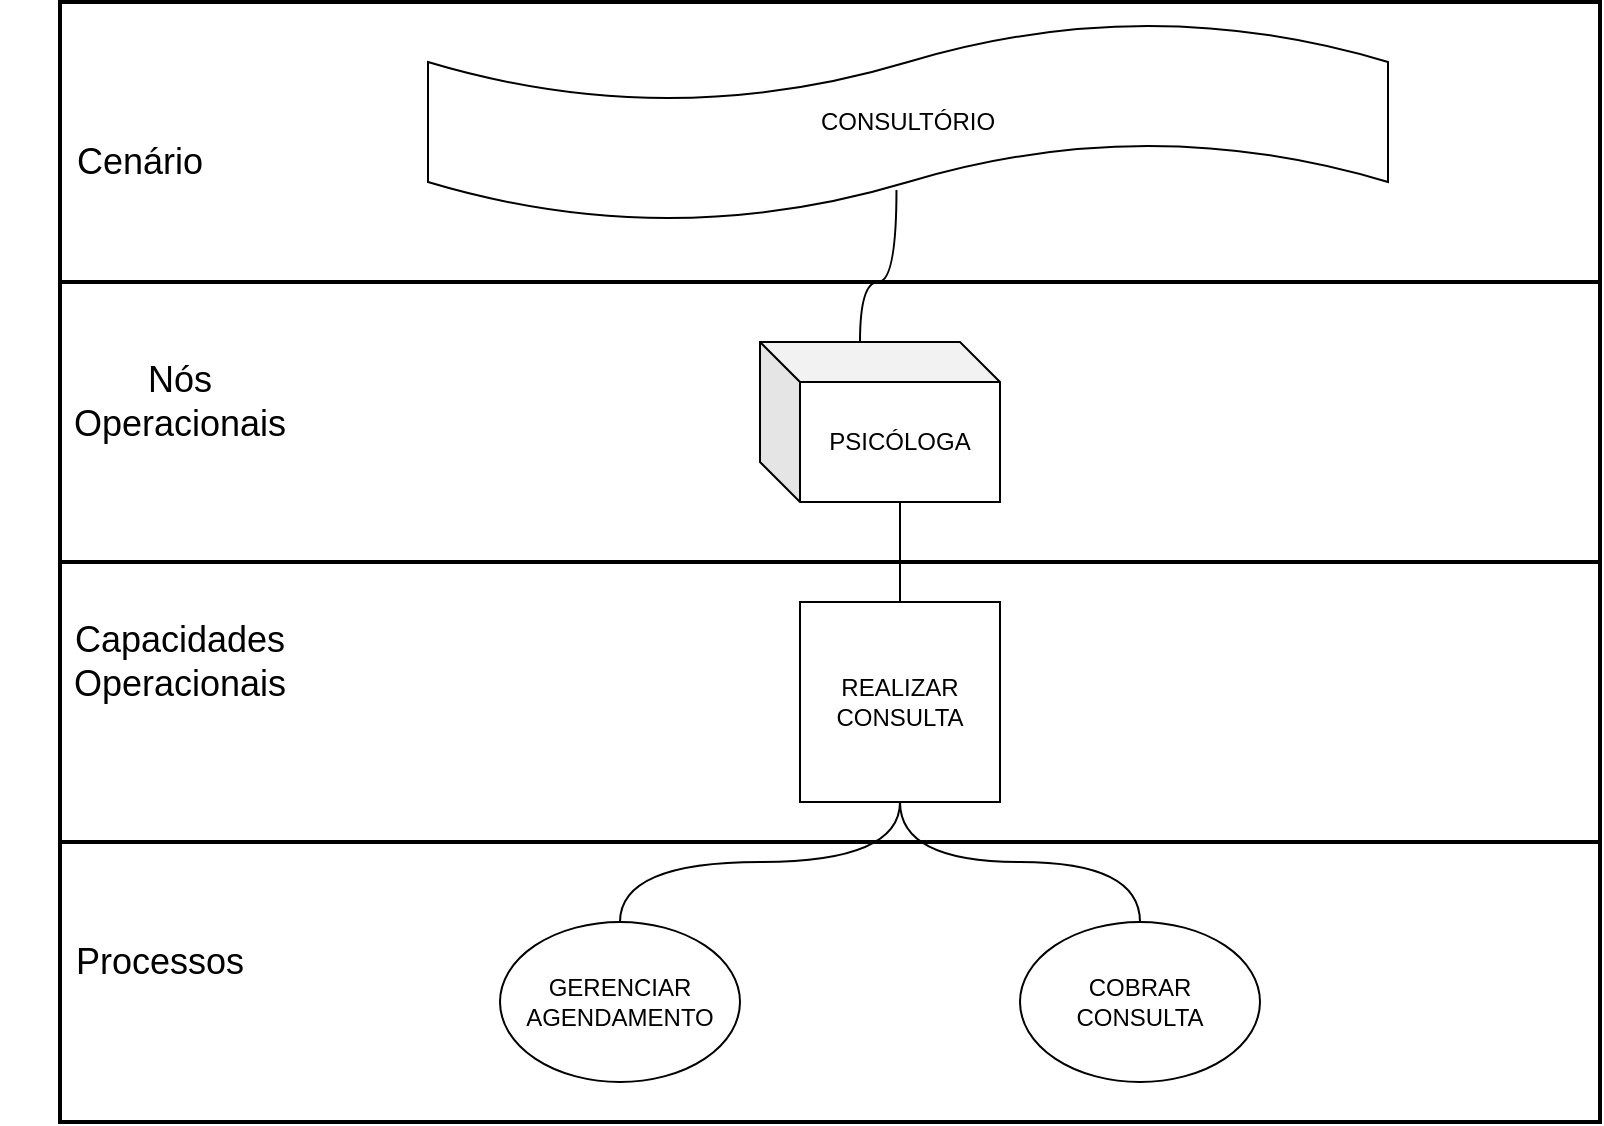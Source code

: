 <mxfile version="14.7.6" type="device"><diagram id="wI_5zjynUx9HCvGck1QG" name="Page-1"><mxGraphModel dx="1695" dy="468" grid="1" gridSize="10" guides="1" tooltips="1" connect="1" arrows="1" fold="1" page="1" pageScale="1" pageWidth="827" pageHeight="1169" math="0" shadow="0"><root><mxCell id="0"/><mxCell id="1" parent="0"/><mxCell id="76jwn08F_4BNcXsGbu0x-38" value="" style="rounded=0;whiteSpace=wrap;html=1;strokeWidth=2;fillColor=none;" parent="1" vertex="1"><mxGeometry x="-10" y="730" width="770" height="140" as="geometry"/></mxCell><mxCell id="t5Ouf0oAA8w_5FS81pxk-1" value="" style="rounded=0;whiteSpace=wrap;html=1;strokeWidth=2;fillColor=none;" parent="1" vertex="1"><mxGeometry x="-10" y="1010" width="770" height="140" as="geometry"/></mxCell><mxCell id="76jwn08F_4BNcXsGbu0x-37" value="" style="rounded=0;whiteSpace=wrap;html=1;strokeWidth=2;fillColor=none;" parent="1" vertex="1"><mxGeometry x="-10" y="870" width="770" height="140" as="geometry"/></mxCell><mxCell id="76jwn08F_4BNcXsGbu0x-35" value="" style="rounded=0;whiteSpace=wrap;html=1;strokeWidth=2;fillColor=none;" parent="1" vertex="1"><mxGeometry x="-10" y="590" width="770" height="140" as="geometry"/></mxCell><mxCell id="UQzmJEA-60VOwYbCHMsw-19" style="edgeStyle=orthogonalEdgeStyle;curved=1;rounded=0;orthogonalLoop=1;jettySize=auto;html=1;exitX=0;exitY=0;exitDx=70;exitDy=80;exitPerimeter=0;entryX=0.5;entryY=0;entryDx=0;entryDy=0;endArrow=none;endFill=0;" parent="1" source="76jwn08F_4BNcXsGbu0x-1" target="76jwn08F_4BNcXsGbu0x-30" edge="1"><mxGeometry relative="1" as="geometry"/></mxCell><mxCell id="76jwn08F_4BNcXsGbu0x-1" value="PSICÓLOGA" style="shape=cube;whiteSpace=wrap;html=1;boundedLbl=1;backgroundOutline=1;darkOpacity=0.05;darkOpacity2=0.1;" parent="1" vertex="1"><mxGeometry x="340" y="760" width="120" height="80" as="geometry"/></mxCell><mxCell id="76jwn08F_4BNcXsGbu0x-4" value="CONSULTÓRIO" style="shape=tape;whiteSpace=wrap;html=1;" parent="1" vertex="1"><mxGeometry x="174" y="600" width="480" height="100" as="geometry"/></mxCell><mxCell id="76jwn08F_4BNcXsGbu0x-6" value="&lt;font style=&quot;vertical-align: inherit&quot;&gt;&lt;font style=&quot;vertical-align: inherit ; font-size: 18px&quot;&gt;Cenário&lt;/font&gt;&lt;/font&gt;" style="text;html=1;strokeColor=none;fillColor=none;align=center;verticalAlign=middle;whiteSpace=wrap;rounded=0;" parent="1" vertex="1"><mxGeometry x="10" y="660" width="40" height="20" as="geometry"/></mxCell><mxCell id="76jwn08F_4BNcXsGbu0x-7" value="&lt;font style=&quot;vertical-align: inherit&quot;&gt;&lt;font style=&quot;vertical-align: inherit&quot;&gt;&lt;font style=&quot;vertical-align: inherit&quot;&gt;&lt;font style=&quot;vertical-align: inherit ; font-size: 18px&quot;&gt;Nós Operacionais&lt;/font&gt;&lt;/font&gt;&lt;/font&gt;&lt;/font&gt;" style="text;html=1;strokeColor=none;fillColor=none;align=center;verticalAlign=middle;whiteSpace=wrap;rounded=0;" parent="1" vertex="1"><mxGeometry x="-10" y="780" width="120" height="20" as="geometry"/></mxCell><mxCell id="76jwn08F_4BNcXsGbu0x-8" value="&lt;font style=&quot;vertical-align: inherit&quot;&gt;&lt;font style=&quot;vertical-align: inherit&quot;&gt;&lt;font style=&quot;vertical-align: inherit&quot;&gt;&lt;font style=&quot;vertical-align: inherit&quot;&gt;&lt;font style=&quot;vertical-align: inherit&quot;&gt;&lt;font style=&quot;vertical-align: inherit ; font-size: 18px&quot;&gt;Capacidades Operacionais&lt;/font&gt;&lt;/font&gt;&lt;/font&gt;&lt;/font&gt;&lt;/font&gt;&lt;/font&gt;" style="text;html=1;strokeColor=none;fillColor=none;align=center;verticalAlign=middle;whiteSpace=wrap;rounded=0;" parent="1" vertex="1"><mxGeometry x="-30" y="910" width="160" height="20" as="geometry"/></mxCell><mxCell id="t5Ouf0oAA8w_5FS81pxk-5" style="edgeStyle=orthogonalEdgeStyle;rounded=0;orthogonalLoop=1;jettySize=auto;html=1;exitX=0.5;exitY=1;exitDx=0;exitDy=0;endArrow=none;endFill=0;curved=1;" parent="1" source="76jwn08F_4BNcXsGbu0x-30" target="t5Ouf0oAA8w_5FS81pxk-3" edge="1"><mxGeometry relative="1" as="geometry"/></mxCell><mxCell id="t5Ouf0oAA8w_5FS81pxk-6" style="edgeStyle=orthogonalEdgeStyle;curved=1;rounded=0;orthogonalLoop=1;jettySize=auto;html=1;exitX=0.5;exitY=1;exitDx=0;exitDy=0;entryX=0.5;entryY=0;entryDx=0;entryDy=0;endArrow=none;endFill=0;" parent="1" source="76jwn08F_4BNcXsGbu0x-30" target="t5Ouf0oAA8w_5FS81pxk-4" edge="1"><mxGeometry relative="1" as="geometry"/></mxCell><mxCell id="76jwn08F_4BNcXsGbu0x-30" value="&lt;font style=&quot;vertical-align: inherit&quot;&gt;&lt;font style=&quot;vertical-align: inherit&quot;&gt;REALIZAR CONSULTA&lt;/font&gt;&lt;/font&gt;" style="whiteSpace=wrap;html=1;aspect=fixed;" parent="1" vertex="1"><mxGeometry x="360" y="890" width="100" height="100" as="geometry"/></mxCell><mxCell id="UQzmJEA-60VOwYbCHMsw-10" value="" style="curved=1;endArrow=none;html=1;entryX=0.758;entryY=0.997;entryDx=0;entryDy=0;entryPerimeter=0;exitX=0.5;exitY=0;exitDx=0;exitDy=0;strokeColor=none;endFill=0;" parent="1" source="76jwn08F_4BNcXsGbu0x-30" target="76jwn08F_4BNcXsGbu0x-1" edge="1"><mxGeometry width="50" height="50" relative="1" as="geometry"><mxPoint x="380" y="920" as="sourcePoint"/><mxPoint x="430" y="870" as="targetPoint"/><Array as="points"><mxPoint x="380" y="870"/></Array></mxGeometry></mxCell><mxCell id="UQzmJEA-60VOwYbCHMsw-18" value="" style="endArrow=none;html=1;entryX=0.488;entryY=0.84;entryDx=0;entryDy=0;entryPerimeter=0;exitX=0;exitY=0;exitDx=50;exitDy=0;exitPerimeter=0;edgeStyle=orthogonalEdgeStyle;curved=1;" parent="1" source="76jwn08F_4BNcXsGbu0x-1" target="76jwn08F_4BNcXsGbu0x-4" edge="1"><mxGeometry width="50" height="50" relative="1" as="geometry"><mxPoint x="260" y="820" as="sourcePoint"/><mxPoint x="310" y="770" as="targetPoint"/></mxGeometry></mxCell><mxCell id="t5Ouf0oAA8w_5FS81pxk-2" value="&lt;span style=&quot;font-size: 18px&quot;&gt;Processos&lt;/span&gt;" style="text;html=1;strokeColor=none;fillColor=none;align=center;verticalAlign=middle;whiteSpace=wrap;rounded=0;" parent="1" vertex="1"><mxGeometry x="-40" y="1060" width="160" height="20" as="geometry"/></mxCell><mxCell id="t5Ouf0oAA8w_5FS81pxk-3" value="&lt;div&gt;GERENCIAR&lt;/div&gt;&lt;div&gt;AGENDAMENTO&lt;br&gt;&lt;/div&gt;" style="ellipse;whiteSpace=wrap;html=1;" parent="1" vertex="1"><mxGeometry x="210" y="1050" width="120" height="80" as="geometry"/></mxCell><mxCell id="t5Ouf0oAA8w_5FS81pxk-4" value="COBRAR CONSULTA" style="ellipse;whiteSpace=wrap;html=1;" parent="1" vertex="1"><mxGeometry x="470" y="1050" width="120" height="80" as="geometry"/></mxCell></root></mxGraphModel></diagram></mxfile>